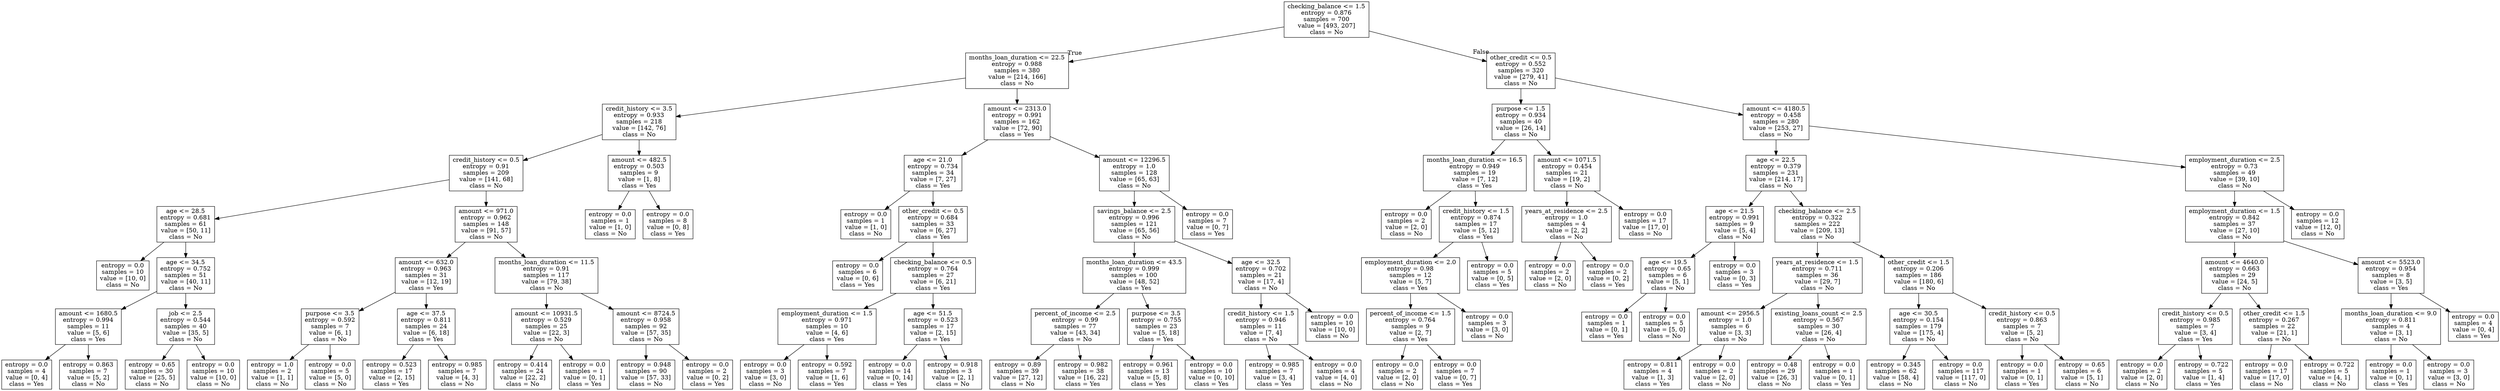 digraph Tree {
node [shape=box] ;
0 [label="checking_balance <= 1.5\nentropy = 0.876\nsamples = 700\nvalue = [493, 207]\nclass = No"] ;
1 [label="months_loan_duration <= 22.5\nentropy = 0.988\nsamples = 380\nvalue = [214, 166]\nclass = No"] ;
0 -> 1 [labeldistance=2.5, labelangle=45, headlabel="True"] ;
2 [label="credit_history <= 3.5\nentropy = 0.933\nsamples = 218\nvalue = [142, 76]\nclass = No"] ;
1 -> 2 ;
3 [label="credit_history <= 0.5\nentropy = 0.91\nsamples = 209\nvalue = [141, 68]\nclass = No"] ;
2 -> 3 ;
4 [label="age <= 28.5\nentropy = 0.681\nsamples = 61\nvalue = [50, 11]\nclass = No"] ;
3 -> 4 ;
5 [label="entropy = 0.0\nsamples = 10\nvalue = [10, 0]\nclass = No"] ;
4 -> 5 ;
6 [label="age <= 34.5\nentropy = 0.752\nsamples = 51\nvalue = [40, 11]\nclass = No"] ;
4 -> 6 ;
7 [label="amount <= 1680.5\nentropy = 0.994\nsamples = 11\nvalue = [5, 6]\nclass = Yes"] ;
6 -> 7 ;
8 [label="entropy = 0.0\nsamples = 4\nvalue = [0, 4]\nclass = Yes"] ;
7 -> 8 ;
9 [label="entropy = 0.863\nsamples = 7\nvalue = [5, 2]\nclass = No"] ;
7 -> 9 ;
10 [label="job <= 2.5\nentropy = 0.544\nsamples = 40\nvalue = [35, 5]\nclass = No"] ;
6 -> 10 ;
11 [label="entropy = 0.65\nsamples = 30\nvalue = [25, 5]\nclass = No"] ;
10 -> 11 ;
12 [label="entropy = 0.0\nsamples = 10\nvalue = [10, 0]\nclass = No"] ;
10 -> 12 ;
13 [label="amount <= 971.0\nentropy = 0.962\nsamples = 148\nvalue = [91, 57]\nclass = No"] ;
3 -> 13 ;
14 [label="amount <= 632.0\nentropy = 0.963\nsamples = 31\nvalue = [12, 19]\nclass = Yes"] ;
13 -> 14 ;
15 [label="purpose <= 3.5\nentropy = 0.592\nsamples = 7\nvalue = [6, 1]\nclass = No"] ;
14 -> 15 ;
16 [label="entropy = 1.0\nsamples = 2\nvalue = [1, 1]\nclass = No"] ;
15 -> 16 ;
17 [label="entropy = 0.0\nsamples = 5\nvalue = [5, 0]\nclass = No"] ;
15 -> 17 ;
18 [label="age <= 37.5\nentropy = 0.811\nsamples = 24\nvalue = [6, 18]\nclass = Yes"] ;
14 -> 18 ;
19 [label="entropy = 0.523\nsamples = 17\nvalue = [2, 15]\nclass = Yes"] ;
18 -> 19 ;
20 [label="entropy = 0.985\nsamples = 7\nvalue = [4, 3]\nclass = No"] ;
18 -> 20 ;
21 [label="months_loan_duration <= 11.5\nentropy = 0.91\nsamples = 117\nvalue = [79, 38]\nclass = No"] ;
13 -> 21 ;
22 [label="amount <= 10931.5\nentropy = 0.529\nsamples = 25\nvalue = [22, 3]\nclass = No"] ;
21 -> 22 ;
23 [label="entropy = 0.414\nsamples = 24\nvalue = [22, 2]\nclass = No"] ;
22 -> 23 ;
24 [label="entropy = 0.0\nsamples = 1\nvalue = [0, 1]\nclass = Yes"] ;
22 -> 24 ;
25 [label="amount <= 8724.5\nentropy = 0.958\nsamples = 92\nvalue = [57, 35]\nclass = No"] ;
21 -> 25 ;
26 [label="entropy = 0.948\nsamples = 90\nvalue = [57, 33]\nclass = No"] ;
25 -> 26 ;
27 [label="entropy = 0.0\nsamples = 2\nvalue = [0, 2]\nclass = Yes"] ;
25 -> 27 ;
28 [label="amount <= 482.5\nentropy = 0.503\nsamples = 9\nvalue = [1, 8]\nclass = Yes"] ;
2 -> 28 ;
29 [label="entropy = 0.0\nsamples = 1\nvalue = [1, 0]\nclass = No"] ;
28 -> 29 ;
30 [label="entropy = 0.0\nsamples = 8\nvalue = [0, 8]\nclass = Yes"] ;
28 -> 30 ;
31 [label="amount <= 2313.0\nentropy = 0.991\nsamples = 162\nvalue = [72, 90]\nclass = Yes"] ;
1 -> 31 ;
32 [label="age <= 21.0\nentropy = 0.734\nsamples = 34\nvalue = [7, 27]\nclass = Yes"] ;
31 -> 32 ;
33 [label="entropy = 0.0\nsamples = 1\nvalue = [1, 0]\nclass = No"] ;
32 -> 33 ;
34 [label="other_credit <= 0.5\nentropy = 0.684\nsamples = 33\nvalue = [6, 27]\nclass = Yes"] ;
32 -> 34 ;
35 [label="entropy = 0.0\nsamples = 6\nvalue = [0, 6]\nclass = Yes"] ;
34 -> 35 ;
36 [label="checking_balance <= 0.5\nentropy = 0.764\nsamples = 27\nvalue = [6, 21]\nclass = Yes"] ;
34 -> 36 ;
37 [label="employment_duration <= 1.5\nentropy = 0.971\nsamples = 10\nvalue = [4, 6]\nclass = Yes"] ;
36 -> 37 ;
38 [label="entropy = 0.0\nsamples = 3\nvalue = [3, 0]\nclass = No"] ;
37 -> 38 ;
39 [label="entropy = 0.592\nsamples = 7\nvalue = [1, 6]\nclass = Yes"] ;
37 -> 39 ;
40 [label="age <= 51.5\nentropy = 0.523\nsamples = 17\nvalue = [2, 15]\nclass = Yes"] ;
36 -> 40 ;
41 [label="entropy = 0.0\nsamples = 14\nvalue = [0, 14]\nclass = Yes"] ;
40 -> 41 ;
42 [label="entropy = 0.918\nsamples = 3\nvalue = [2, 1]\nclass = No"] ;
40 -> 42 ;
43 [label="amount <= 12296.5\nentropy = 1.0\nsamples = 128\nvalue = [65, 63]\nclass = No"] ;
31 -> 43 ;
44 [label="savings_balance <= 2.5\nentropy = 0.996\nsamples = 121\nvalue = [65, 56]\nclass = No"] ;
43 -> 44 ;
45 [label="months_loan_duration <= 43.5\nentropy = 0.999\nsamples = 100\nvalue = [48, 52]\nclass = Yes"] ;
44 -> 45 ;
46 [label="percent_of_income <= 2.5\nentropy = 0.99\nsamples = 77\nvalue = [43, 34]\nclass = No"] ;
45 -> 46 ;
47 [label="entropy = 0.89\nsamples = 39\nvalue = [27, 12]\nclass = No"] ;
46 -> 47 ;
48 [label="entropy = 0.982\nsamples = 38\nvalue = [16, 22]\nclass = Yes"] ;
46 -> 48 ;
49 [label="purpose <= 3.5\nentropy = 0.755\nsamples = 23\nvalue = [5, 18]\nclass = Yes"] ;
45 -> 49 ;
50 [label="entropy = 0.961\nsamples = 13\nvalue = [5, 8]\nclass = Yes"] ;
49 -> 50 ;
51 [label="entropy = 0.0\nsamples = 10\nvalue = [0, 10]\nclass = Yes"] ;
49 -> 51 ;
52 [label="age <= 32.5\nentropy = 0.702\nsamples = 21\nvalue = [17, 4]\nclass = No"] ;
44 -> 52 ;
53 [label="credit_history <= 1.5\nentropy = 0.946\nsamples = 11\nvalue = [7, 4]\nclass = No"] ;
52 -> 53 ;
54 [label="entropy = 0.985\nsamples = 7\nvalue = [3, 4]\nclass = Yes"] ;
53 -> 54 ;
55 [label="entropy = 0.0\nsamples = 4\nvalue = [4, 0]\nclass = No"] ;
53 -> 55 ;
56 [label="entropy = 0.0\nsamples = 10\nvalue = [10, 0]\nclass = No"] ;
52 -> 56 ;
57 [label="entropy = 0.0\nsamples = 7\nvalue = [0, 7]\nclass = Yes"] ;
43 -> 57 ;
58 [label="other_credit <= 0.5\nentropy = 0.552\nsamples = 320\nvalue = [279, 41]\nclass = No"] ;
0 -> 58 [labeldistance=2.5, labelangle=-45, headlabel="False"] ;
59 [label="purpose <= 1.5\nentropy = 0.934\nsamples = 40\nvalue = [26, 14]\nclass = No"] ;
58 -> 59 ;
60 [label="months_loan_duration <= 16.5\nentropy = 0.949\nsamples = 19\nvalue = [7, 12]\nclass = Yes"] ;
59 -> 60 ;
61 [label="entropy = 0.0\nsamples = 2\nvalue = [2, 0]\nclass = No"] ;
60 -> 61 ;
62 [label="credit_history <= 1.5\nentropy = 0.874\nsamples = 17\nvalue = [5, 12]\nclass = Yes"] ;
60 -> 62 ;
63 [label="employment_duration <= 2.0\nentropy = 0.98\nsamples = 12\nvalue = [5, 7]\nclass = Yes"] ;
62 -> 63 ;
64 [label="percent_of_income <= 1.5\nentropy = 0.764\nsamples = 9\nvalue = [2, 7]\nclass = Yes"] ;
63 -> 64 ;
65 [label="entropy = 0.0\nsamples = 2\nvalue = [2, 0]\nclass = No"] ;
64 -> 65 ;
66 [label="entropy = 0.0\nsamples = 7\nvalue = [0, 7]\nclass = Yes"] ;
64 -> 66 ;
67 [label="entropy = 0.0\nsamples = 3\nvalue = [3, 0]\nclass = No"] ;
63 -> 67 ;
68 [label="entropy = 0.0\nsamples = 5\nvalue = [0, 5]\nclass = Yes"] ;
62 -> 68 ;
69 [label="amount <= 1071.5\nentropy = 0.454\nsamples = 21\nvalue = [19, 2]\nclass = No"] ;
59 -> 69 ;
70 [label="years_at_residence <= 2.5\nentropy = 1.0\nsamples = 4\nvalue = [2, 2]\nclass = No"] ;
69 -> 70 ;
71 [label="entropy = 0.0\nsamples = 2\nvalue = [2, 0]\nclass = No"] ;
70 -> 71 ;
72 [label="entropy = 0.0\nsamples = 2\nvalue = [0, 2]\nclass = Yes"] ;
70 -> 72 ;
73 [label="entropy = 0.0\nsamples = 17\nvalue = [17, 0]\nclass = No"] ;
69 -> 73 ;
74 [label="amount <= 4180.5\nentropy = 0.458\nsamples = 280\nvalue = [253, 27]\nclass = No"] ;
58 -> 74 ;
75 [label="age <= 22.5\nentropy = 0.379\nsamples = 231\nvalue = [214, 17]\nclass = No"] ;
74 -> 75 ;
76 [label="age <= 21.5\nentropy = 0.991\nsamples = 9\nvalue = [5, 4]\nclass = No"] ;
75 -> 76 ;
77 [label="age <= 19.5\nentropy = 0.65\nsamples = 6\nvalue = [5, 1]\nclass = No"] ;
76 -> 77 ;
78 [label="entropy = 0.0\nsamples = 1\nvalue = [0, 1]\nclass = Yes"] ;
77 -> 78 ;
79 [label="entropy = 0.0\nsamples = 5\nvalue = [5, 0]\nclass = No"] ;
77 -> 79 ;
80 [label="entropy = 0.0\nsamples = 3\nvalue = [0, 3]\nclass = Yes"] ;
76 -> 80 ;
81 [label="checking_balance <= 2.5\nentropy = 0.322\nsamples = 222\nvalue = [209, 13]\nclass = No"] ;
75 -> 81 ;
82 [label="years_at_residence <= 1.5\nentropy = 0.711\nsamples = 36\nvalue = [29, 7]\nclass = No"] ;
81 -> 82 ;
83 [label="amount <= 2956.5\nentropy = 1.0\nsamples = 6\nvalue = [3, 3]\nclass = No"] ;
82 -> 83 ;
84 [label="entropy = 0.811\nsamples = 4\nvalue = [1, 3]\nclass = Yes"] ;
83 -> 84 ;
85 [label="entropy = 0.0\nsamples = 2\nvalue = [2, 0]\nclass = No"] ;
83 -> 85 ;
86 [label="existing_loans_count <= 2.5\nentropy = 0.567\nsamples = 30\nvalue = [26, 4]\nclass = No"] ;
82 -> 86 ;
87 [label="entropy = 0.48\nsamples = 29\nvalue = [26, 3]\nclass = No"] ;
86 -> 87 ;
88 [label="entropy = 0.0\nsamples = 1\nvalue = [0, 1]\nclass = Yes"] ;
86 -> 88 ;
89 [label="other_credit <= 1.5\nentropy = 0.206\nsamples = 186\nvalue = [180, 6]\nclass = No"] ;
81 -> 89 ;
90 [label="age <= 30.5\nentropy = 0.154\nsamples = 179\nvalue = [175, 4]\nclass = No"] ;
89 -> 90 ;
91 [label="entropy = 0.345\nsamples = 62\nvalue = [58, 4]\nclass = No"] ;
90 -> 91 ;
92 [label="entropy = 0.0\nsamples = 117\nvalue = [117, 0]\nclass = No"] ;
90 -> 92 ;
93 [label="credit_history <= 0.5\nentropy = 0.863\nsamples = 7\nvalue = [5, 2]\nclass = No"] ;
89 -> 93 ;
94 [label="entropy = 0.0\nsamples = 1\nvalue = [0, 1]\nclass = Yes"] ;
93 -> 94 ;
95 [label="entropy = 0.65\nsamples = 6\nvalue = [5, 1]\nclass = No"] ;
93 -> 95 ;
96 [label="employment_duration <= 2.5\nentropy = 0.73\nsamples = 49\nvalue = [39, 10]\nclass = No"] ;
74 -> 96 ;
97 [label="employment_duration <= 1.5\nentropy = 0.842\nsamples = 37\nvalue = [27, 10]\nclass = No"] ;
96 -> 97 ;
98 [label="amount <= 4640.0\nentropy = 0.663\nsamples = 29\nvalue = [24, 5]\nclass = No"] ;
97 -> 98 ;
99 [label="credit_history <= 0.5\nentropy = 0.985\nsamples = 7\nvalue = [3, 4]\nclass = Yes"] ;
98 -> 99 ;
100 [label="entropy = 0.0\nsamples = 2\nvalue = [2, 0]\nclass = No"] ;
99 -> 100 ;
101 [label="entropy = 0.722\nsamples = 5\nvalue = [1, 4]\nclass = Yes"] ;
99 -> 101 ;
102 [label="other_credit <= 1.5\nentropy = 0.267\nsamples = 22\nvalue = [21, 1]\nclass = No"] ;
98 -> 102 ;
103 [label="entropy = 0.0\nsamples = 17\nvalue = [17, 0]\nclass = No"] ;
102 -> 103 ;
104 [label="entropy = 0.722\nsamples = 5\nvalue = [4, 1]\nclass = No"] ;
102 -> 104 ;
105 [label="amount <= 5523.0\nentropy = 0.954\nsamples = 8\nvalue = [3, 5]\nclass = Yes"] ;
97 -> 105 ;
106 [label="months_loan_duration <= 9.0\nentropy = 0.811\nsamples = 4\nvalue = [3, 1]\nclass = No"] ;
105 -> 106 ;
107 [label="entropy = 0.0\nsamples = 1\nvalue = [0, 1]\nclass = Yes"] ;
106 -> 107 ;
108 [label="entropy = 0.0\nsamples = 3\nvalue = [3, 0]\nclass = No"] ;
106 -> 108 ;
109 [label="entropy = 0.0\nsamples = 4\nvalue = [0, 4]\nclass = Yes"] ;
105 -> 109 ;
110 [label="entropy = 0.0\nsamples = 12\nvalue = [12, 0]\nclass = No"] ;
96 -> 110 ;
}